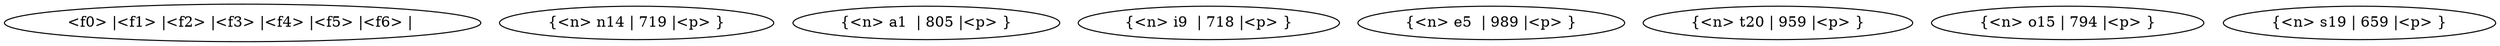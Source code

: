 digraph G {
	graph [bb="0,0,351,215",
		xdotversion="1.2"];
	node0 [label="<f0> |<f1> |<f2> |<f3> |<f4> |<f5> |<f6> | ", width="0.25", heigh="2.22", pos="170,122", rects="161,182,180,202 161,162,180,182 161,142,180,162 161,122,180,142 161,102,180,122 161,82,180,102 161,62,180,82 161,42,180,62", _draw_="c 5 -black p 4 161 42 161 202 180 202 180 42 c 5 -black L 2 161 182 180 182 c 5 -black L 2 161 162 180 162 c 5 -black L 2 161 14\
k T 170 64 0 3 1 -  F 14.000000 11 -Times-Roman c 5 -black T 170 44 0 3 1 -  "];
	node1 [label="{<n> n14 | 719 |<p> }", width="1.50", height="0.28", pos="237,167", rects="183,157,223,177 223,157,263,177 263,157,291,177", _draw_="c 5 -black p 4 183 157 183 177 291 177 291 157 c 5 -black L 2 223 157 223 177 c 5 -black L 2 263 157 263 177 ", _ldraw_="F 14.000000 11 -Times-Roman c 5 -black T 203 159 0 16 3 -n14 F 14.000000 11 -Times-Roman c 5 -black T 243 159 0 16 3 -719 F 14.0\
00000 11 -Times-Roman c 5 -black T 277 159 0 3 1 -  "];
	node2 [label="{<n> a1  | 805 |<p> }", width="1.50", height="0.28", pos="114,60", rects="60,50,96,70 96,50,138,70 138,50,168,70", _draw_="c 5 -black p 4 60 50 60 70 168 70 168 50 c 5 -black L 2 96 50 96 70 c 5 -black L 2 138 50 138 70 ", _ldraw_="F 14.000000 11 -Times-Roman c 5 -black T 78 52 0 10 2 -a1 F 14.000000 11 -Times-Roman c 5 -black T 117 52 0 16 3 -805 F 14.00000\
0 11 -Times-Roman c 5 -black T 153 52 0 3 1 -  "];
	node3 [label="{<n> i9  | 718 |<p> }", width="1.50", height="0.28", pos="98,160", rects="44,150,79,170 79,150,122,170 122,150,152,170", _draw_="c 5 -black p 4 44 150 44 170 152 170 152 150 c 5 -black L 2 79 150 79 170 c 5 -black L 2 122 150 122 170 ", _ldraw_="F 14.000000 11 -Times-Roman c 5 -black T 61 152 0 8 2 -i9 F 14.000000 11 -Times-Roman c 5 -black T 100 152 0 16 3 -718 F 14.0000\
00 11 -Times-Roman c 5 -black T 137 152 0 3 1 -  "];
	node4 [label="{<n> e5  | 989 |<p> }", width="1.50", height="0.28", pos="231,66", rects="177,56,213,76 213,56,255,76 255,56,285,76", _draw_="c 5 -black p 4 177 56 177 76 285 76 285 56 c 5 -black L 2 213 56 213 76 c 5 -black L 2 255 56 255 76 ", _ldraw_="F 14.000000 11 -Times-Roman c 5 -black T 195 58 0 10 2 -e5 F 14.000000 11 -Times-Roman c 5 -black T 234 58 0 16 3 -989 F 14.0000\
00 11 -Times-Roman c 5 -black T 270 58 0 3 1 -  "];
	node5 [label="{<n> t20 | 959 |<p> }", width="1.50", height="0.28", pos="166,204", rects="112,194,150,214 150,194,191,214 191,194,220,214", _draw_="c 5 -black p 4 112 194 112 214 220 214 220 194 c 5 -black L 2 150 194 150 214 c 5 -black L 2 191 194 191 214 ", _ldraw_="F 14.000000 11 -Times-Roman c 5 -black T 131 196 0 13 3 -t20 F 14.000000 11 -Times-Roman c 5 -black T 170 196 0 16 3 -959 F 14.0\
00000 11 -Times-Roman c 5 -black T 205 196 0 3 1 -  "];
	node6 [label="{<n> o15 | 794 |<p> }", width="1.50", height="0.28", pos="55,11", rects="1,1,41,21 41,1,81,21 81,1,109,21", _draw_="c 5 -black p 4 1 1 1 21 109 21 109 1 c 5 -black L 2 41 1 41 21 c 5 -black L 2 81 1 81 21 ", _ldraw_="F 14.000000 11 -Times-Roman c 5 -black T 21 3 0 16 3 -o15 F 14.000000 11 -Times-Roman c 5 -black T 61 3 0 16 3 -794 F 14.000000 \
11 -Times-Roman c 5 -black T 95 3 0 3 1 -  "];
	node7 [label="{<n> s19 | 659 |<p> }", width="1.50", height="0.28", pos="296,25", rects="242,15,281,35 281,15,322,35 322,15,350,35", _draw_="c 5 -black p 4 242 15 242 35 350 35 350 15 c 5 -black L 2 281 15 281 35 c 5 -black L 2 322 15 322 35 ", _ldraw_="F 14.000000 11 -Times-Roman c 5 -black T 261 17 0 15 3 -s19 F 14.000000 11 -Times-Roman c 5 -black T 301 17 0 16 3 -659 F 14.000\
000 11 -Times-Roman c 5 -black T 336 17 0 3 1 -  "];
}
